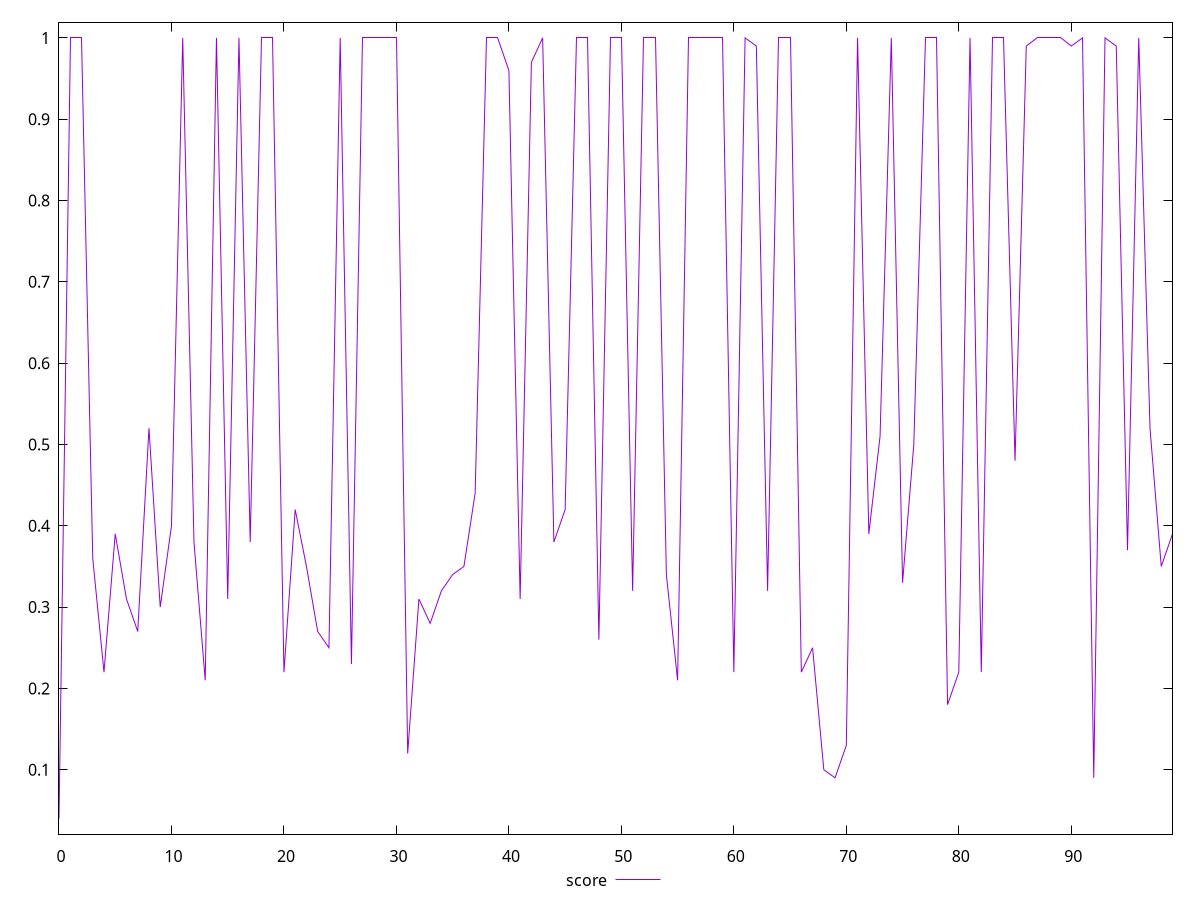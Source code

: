 reset

$score <<EOF
0 0.04
1 1
2 1
3 0.36
4 0.22
5 0.39
6 0.31
7 0.27
8 0.52
9 0.3
10 0.4
11 1
12 0.38
13 0.21
14 1
15 0.31
16 1
17 0.38
18 1
19 1
20 0.22
21 0.42
22 0.35
23 0.27
24 0.25
25 1
26 0.23
27 1
28 1
29 1
30 1
31 0.12
32 0.31
33 0.28
34 0.32
35 0.34
36 0.35
37 0.44
38 1
39 1
40 0.96
41 0.31
42 0.97
43 1
44 0.38
45 0.42
46 1
47 1
48 0.26
49 1
50 1
51 0.32
52 1
53 1
54 0.34
55 0.21
56 1
57 1
58 1
59 1
60 0.22
61 1
62 0.99
63 0.32
64 1
65 1
66 0.22
67 0.25
68 0.1
69 0.09
70 0.13
71 1
72 0.39
73 0.51
74 1
75 0.33
76 0.5
77 1
78 1
79 0.18
80 0.22
81 1
82 0.22
83 1
84 1
85 0.48
86 0.99
87 1
88 1
89 1
90 0.99
91 1
92 0.09
93 1
94 0.99
95 0.37
96 1
97 0.52
98 0.35
99 0.39
EOF

set key outside below
set xrange [0:99]
set yrange [0.020800000000000003:1.0192]
set trange [0.020800000000000003:1.0192]
set terminal svg size 640, 500 enhanced background rgb 'white'
set output "reports/report_00028_2021-02-24T12-49-42.674Z/speed-index/samples/agenda/score/values.svg"

plot $score title "score" with line

reset
